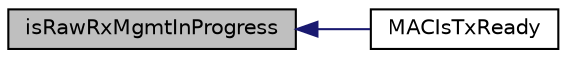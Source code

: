 digraph "isRawRxMgmtInProgress"
{
  edge [fontname="Helvetica",fontsize="10",labelfontname="Helvetica",labelfontsize="10"];
  node [fontname="Helvetica",fontsize="10",shape=record];
  rankdir="LR";
  Node1 [label="isRawRxMgmtInProgress",height=0.2,width=0.4,color="black", fillcolor="grey75", style="filled", fontcolor="black"];
  Node1 -> Node2 [dir="back",color="midnightblue",fontsize="10",style="solid",fontname="Helvetica"];
  Node2 [label="MACIsTxReady",height=0.2,width=0.4,color="black", fillcolor="white", style="filled",URL="$_w_f_mac_8c.html#a99937ac52db1a95f86ca59779640bcbe"];
}
